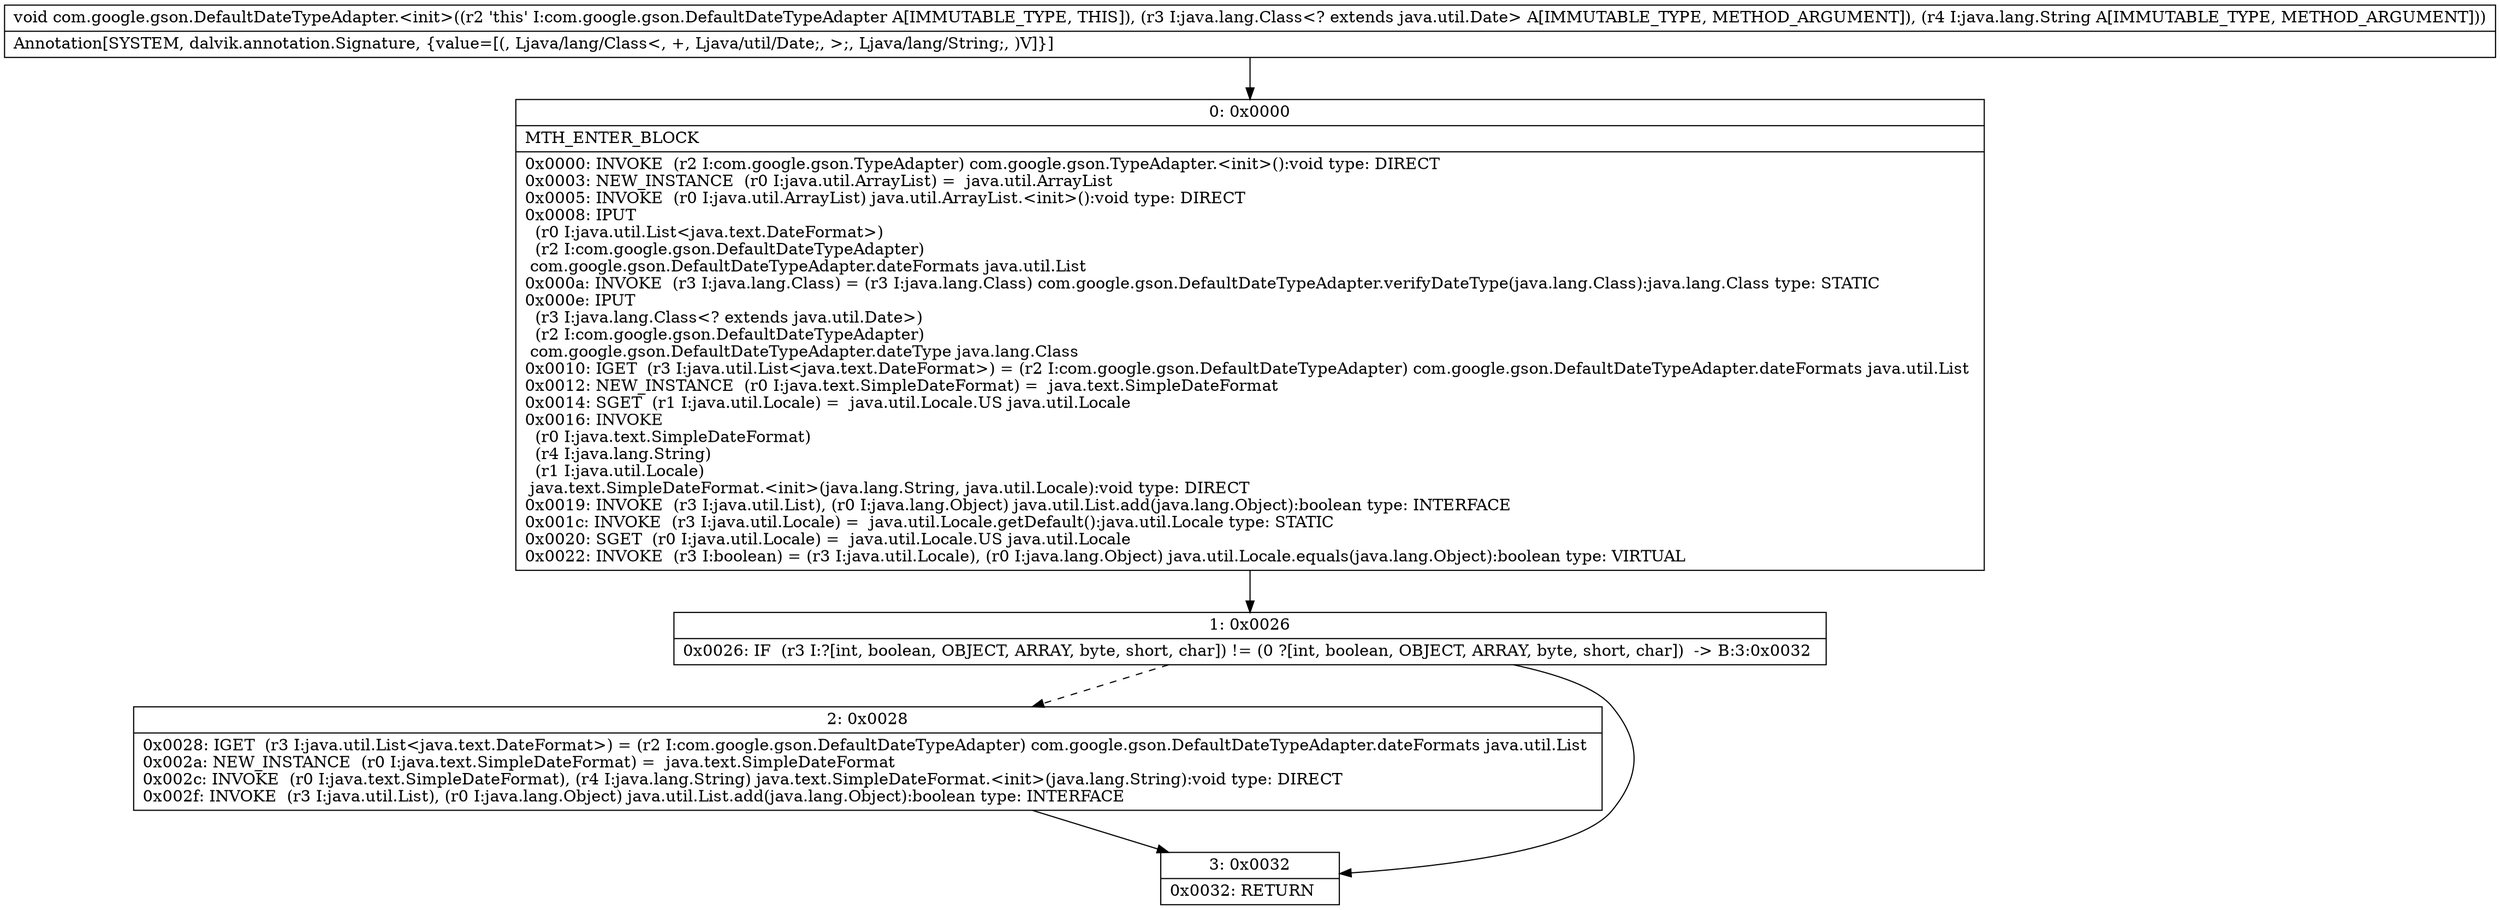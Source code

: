 digraph "CFG forcom.google.gson.DefaultDateTypeAdapter.\<init\>(Ljava\/lang\/Class;Ljava\/lang\/String;)V" {
Node_0 [shape=record,label="{0\:\ 0x0000|MTH_ENTER_BLOCK\l|0x0000: INVOKE  (r2 I:com.google.gson.TypeAdapter) com.google.gson.TypeAdapter.\<init\>():void type: DIRECT \l0x0003: NEW_INSTANCE  (r0 I:java.util.ArrayList) =  java.util.ArrayList \l0x0005: INVOKE  (r0 I:java.util.ArrayList) java.util.ArrayList.\<init\>():void type: DIRECT \l0x0008: IPUT  \l  (r0 I:java.util.List\<java.text.DateFormat\>)\l  (r2 I:com.google.gson.DefaultDateTypeAdapter)\l com.google.gson.DefaultDateTypeAdapter.dateFormats java.util.List \l0x000a: INVOKE  (r3 I:java.lang.Class) = (r3 I:java.lang.Class) com.google.gson.DefaultDateTypeAdapter.verifyDateType(java.lang.Class):java.lang.Class type: STATIC \l0x000e: IPUT  \l  (r3 I:java.lang.Class\<? extends java.util.Date\>)\l  (r2 I:com.google.gson.DefaultDateTypeAdapter)\l com.google.gson.DefaultDateTypeAdapter.dateType java.lang.Class \l0x0010: IGET  (r3 I:java.util.List\<java.text.DateFormat\>) = (r2 I:com.google.gson.DefaultDateTypeAdapter) com.google.gson.DefaultDateTypeAdapter.dateFormats java.util.List \l0x0012: NEW_INSTANCE  (r0 I:java.text.SimpleDateFormat) =  java.text.SimpleDateFormat \l0x0014: SGET  (r1 I:java.util.Locale) =  java.util.Locale.US java.util.Locale \l0x0016: INVOKE  \l  (r0 I:java.text.SimpleDateFormat)\l  (r4 I:java.lang.String)\l  (r1 I:java.util.Locale)\l java.text.SimpleDateFormat.\<init\>(java.lang.String, java.util.Locale):void type: DIRECT \l0x0019: INVOKE  (r3 I:java.util.List), (r0 I:java.lang.Object) java.util.List.add(java.lang.Object):boolean type: INTERFACE \l0x001c: INVOKE  (r3 I:java.util.Locale) =  java.util.Locale.getDefault():java.util.Locale type: STATIC \l0x0020: SGET  (r0 I:java.util.Locale) =  java.util.Locale.US java.util.Locale \l0x0022: INVOKE  (r3 I:boolean) = (r3 I:java.util.Locale), (r0 I:java.lang.Object) java.util.Locale.equals(java.lang.Object):boolean type: VIRTUAL \l}"];
Node_1 [shape=record,label="{1\:\ 0x0026|0x0026: IF  (r3 I:?[int, boolean, OBJECT, ARRAY, byte, short, char]) != (0 ?[int, boolean, OBJECT, ARRAY, byte, short, char])  \-\> B:3:0x0032 \l}"];
Node_2 [shape=record,label="{2\:\ 0x0028|0x0028: IGET  (r3 I:java.util.List\<java.text.DateFormat\>) = (r2 I:com.google.gson.DefaultDateTypeAdapter) com.google.gson.DefaultDateTypeAdapter.dateFormats java.util.List \l0x002a: NEW_INSTANCE  (r0 I:java.text.SimpleDateFormat) =  java.text.SimpleDateFormat \l0x002c: INVOKE  (r0 I:java.text.SimpleDateFormat), (r4 I:java.lang.String) java.text.SimpleDateFormat.\<init\>(java.lang.String):void type: DIRECT \l0x002f: INVOKE  (r3 I:java.util.List), (r0 I:java.lang.Object) java.util.List.add(java.lang.Object):boolean type: INTERFACE \l}"];
Node_3 [shape=record,label="{3\:\ 0x0032|0x0032: RETURN   \l}"];
MethodNode[shape=record,label="{void com.google.gson.DefaultDateTypeAdapter.\<init\>((r2 'this' I:com.google.gson.DefaultDateTypeAdapter A[IMMUTABLE_TYPE, THIS]), (r3 I:java.lang.Class\<? extends java.util.Date\> A[IMMUTABLE_TYPE, METHOD_ARGUMENT]), (r4 I:java.lang.String A[IMMUTABLE_TYPE, METHOD_ARGUMENT]))  | Annotation[SYSTEM, dalvik.annotation.Signature, \{value=[(, Ljava\/lang\/Class\<, +, Ljava\/util\/Date;, \>;, Ljava\/lang\/String;, )V]\}]\l}"];
MethodNode -> Node_0;
Node_0 -> Node_1;
Node_1 -> Node_2[style=dashed];
Node_1 -> Node_3;
Node_2 -> Node_3;
}

